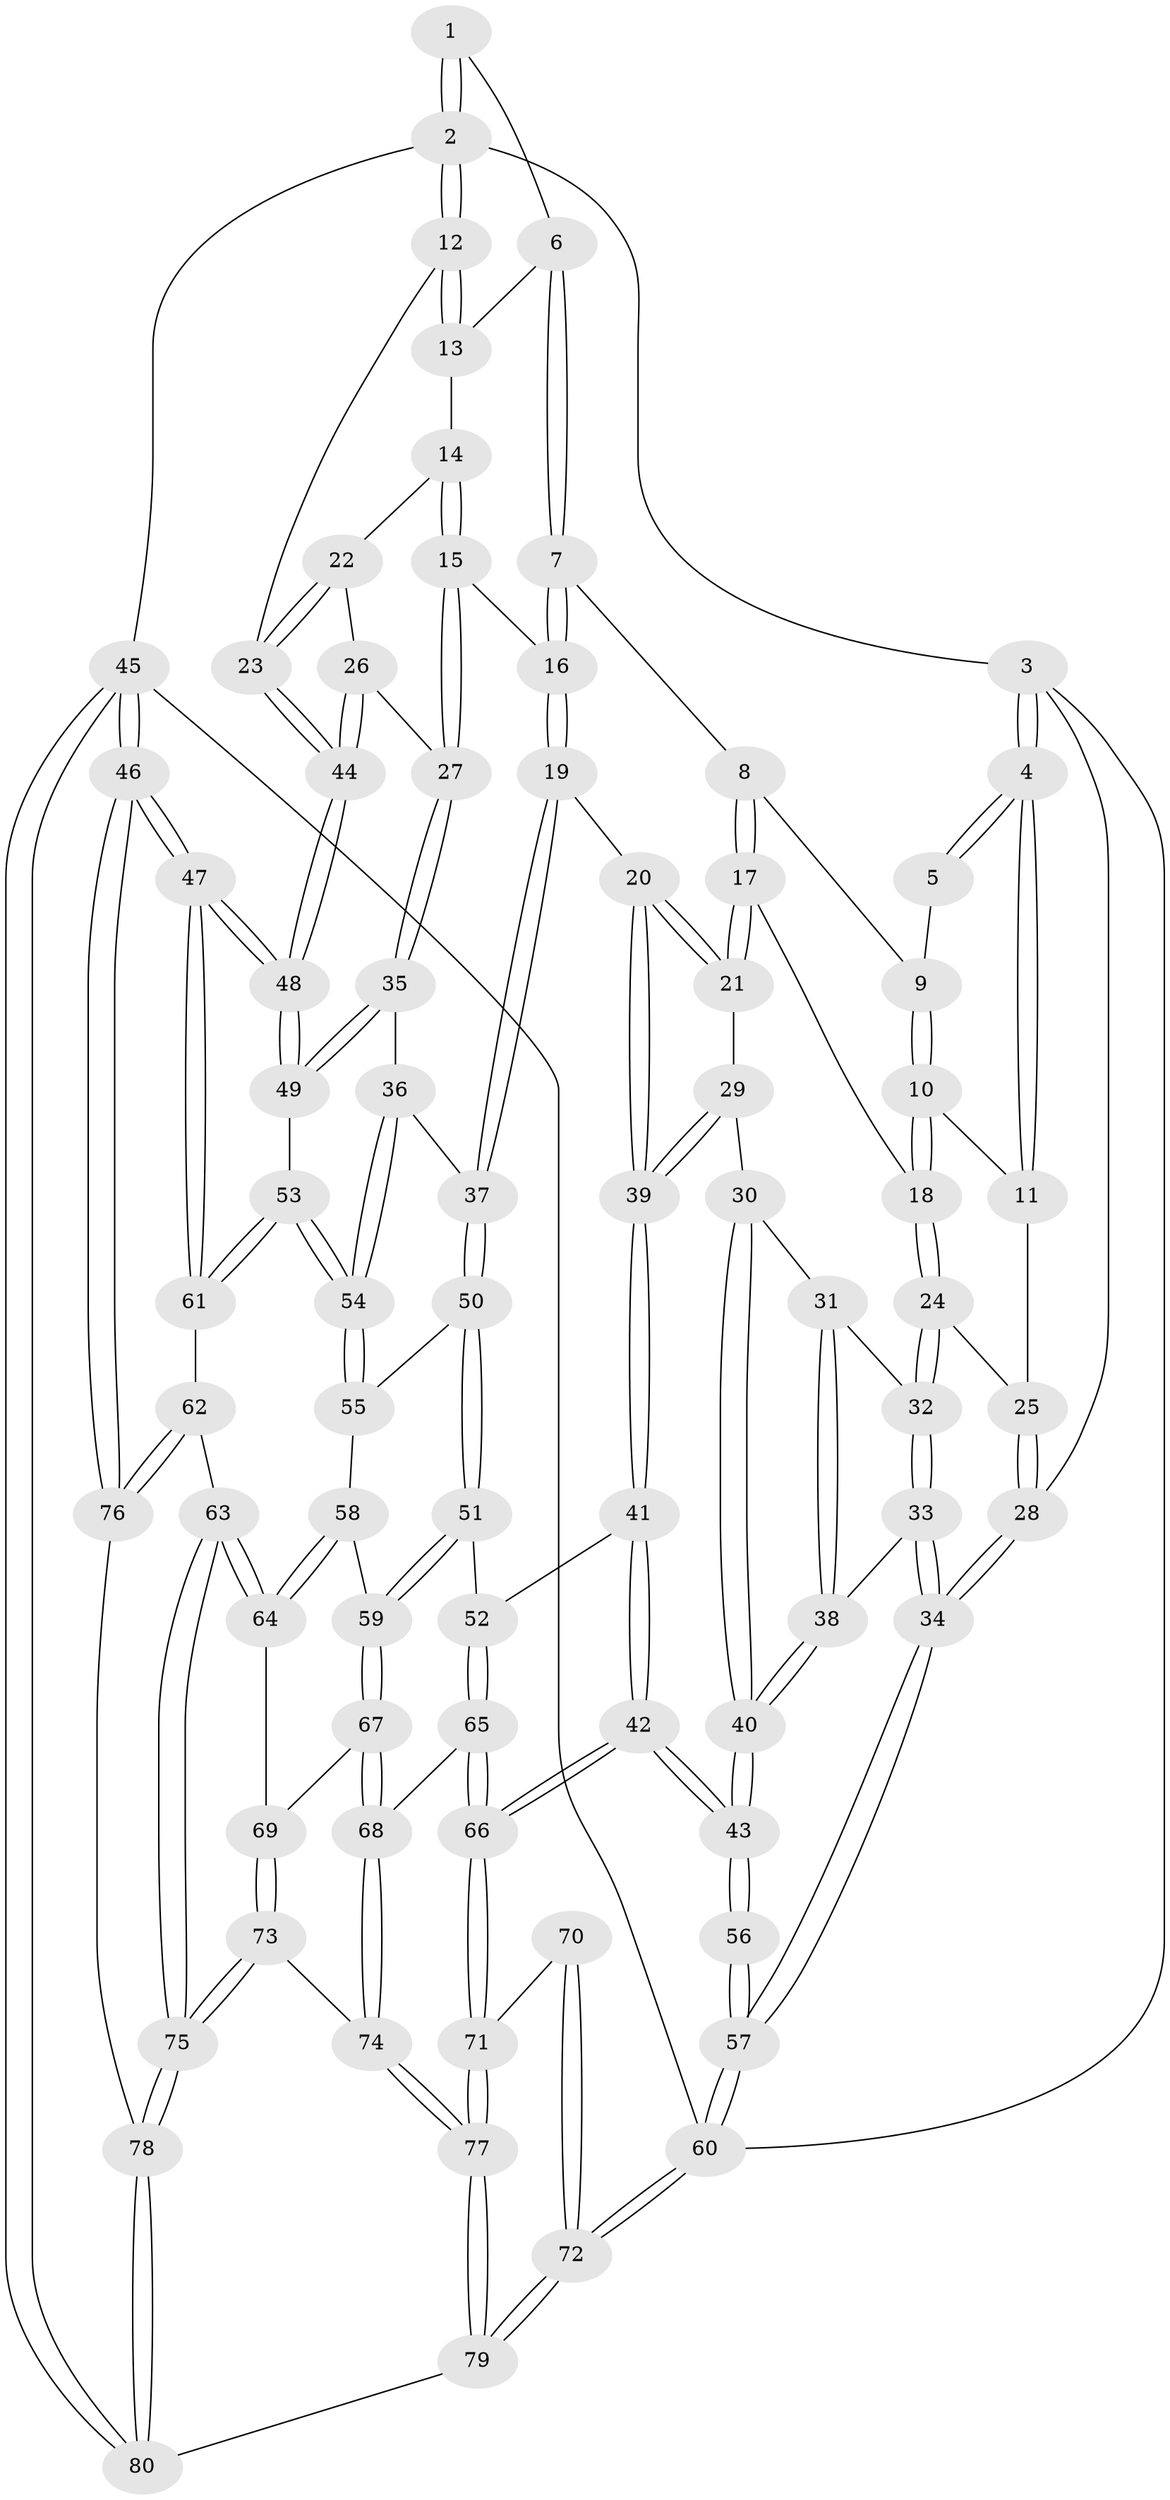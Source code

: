 // coarse degree distribution, {4: 0.4166666666666667, 5: 0.3333333333333333, 3: 0.14583333333333334, 6: 0.0625, 7: 0.020833333333333332, 2: 0.020833333333333332}
// Generated by graph-tools (version 1.1) at 2025/04/03/04/25 22:04:37]
// undirected, 80 vertices, 197 edges
graph export_dot {
graph [start="1"]
  node [color=gray90,style=filled];
  1 [pos="+0.8657487955115799+0"];
  2 [pos="+1+0"];
  3 [pos="+0+0"];
  4 [pos="+0+0"];
  5 [pos="+0.34322366714286634+0"];
  6 [pos="+0.691621815207337+0.155663936936284"];
  7 [pos="+0.6170371752383824+0.19537278765709343"];
  8 [pos="+0.47138916605673037+0.16127265983597538"];
  9 [pos="+0.3738955929341142+0.027855610104112513"];
  10 [pos="+0.21191697940543822+0.2805870226143827"];
  11 [pos="+0.13460191347507988+0.21068173399491866"];
  12 [pos="+1+0"];
  13 [pos="+0.7477224988793753+0.1984521197976417"];
  14 [pos="+0.8360571113629391+0.2898865756279932"];
  15 [pos="+0.7414521186313967+0.37900714863597496"];
  16 [pos="+0.6630915072363937+0.3997252509367233"];
  17 [pos="+0.45480030611294137+0.23534522569369964"];
  18 [pos="+0.20997988674096058+0.3377333817854862"];
  19 [pos="+0.628789489373802+0.4473639718522919"];
  20 [pos="+0.6238083537337333+0.4464398560077594"];
  21 [pos="+0.4464270477491703+0.3753109500312129"];
  22 [pos="+0.8696516490769562+0.2868871481123059"];
  23 [pos="+1+0.03224279076998495"];
  24 [pos="+0.20780531568197436+0.35005174490730995"];
  25 [pos="+0+0.3234830766091054"];
  26 [pos="+0.9038707231637402+0.47824358786618987"];
  27 [pos="+0.8743114475473179+0.49180123210573784"];
  28 [pos="+0+0.3143328299949314"];
  29 [pos="+0.35552654492559815+0.43822662118435884"];
  30 [pos="+0.3419000601430227+0.4384524332178864"];
  31 [pos="+0.2959760327815873+0.4187693689660285"];
  32 [pos="+0.22112826636532149+0.383014421408439"];
  33 [pos="+0.11269253566975933+0.5314669201502479"];
  34 [pos="+0+0.57866380111384"];
  35 [pos="+0.852352833754799+0.5246313730461591"];
  36 [pos="+0.7944193364809758+0.5484509479003558"];
  37 [pos="+0.641962577110487+0.5000324238648501"];
  38 [pos="+0.20377761715870157+0.6194353865714488"];
  39 [pos="+0.43048467948637903+0.5554665804003468"];
  40 [pos="+0.2570169814995255+0.6769861805846863"];
  41 [pos="+0.453661376988902+0.6755869902215467"];
  42 [pos="+0.2872030149689866+0.7475758200777259"];
  43 [pos="+0.2684924465613182+0.7100003638008232"];
  44 [pos="+1+0.4913901234189601"];
  45 [pos="+1+1"];
  46 [pos="+1+1"];
  47 [pos="+1+0.7397097327921615"];
  48 [pos="+1+0.6006252521115911"];
  49 [pos="+0.8927425901426421+0.6264447225135655"];
  50 [pos="+0.6162532832106818+0.6114507113934625"];
  51 [pos="+0.5147530005425367+0.6837912264301552"];
  52 [pos="+0.49520287699677706+0.6834847733970536"];
  53 [pos="+0.8265026255910963+0.7295532458043594"];
  54 [pos="+0.7768291721619386+0.6900873983053315"];
  55 [pos="+0.7099784109014851+0.6780545580129861"];
  56 [pos="+0+0.6319327101288592"];
  57 [pos="+0+0.5944571563517937"];
  58 [pos="+0.6767655865843534+0.7515578617281792"];
  59 [pos="+0.5528901395047993+0.743505441586957"];
  60 [pos="+0+1"];
  61 [pos="+0.843486405933146+0.7708405656062536"];
  62 [pos="+0.8291071343820196+0.8090883158786889"];
  63 [pos="+0.7416827543241041+0.8711136630982309"];
  64 [pos="+0.6778641011553103+0.8217067108699576"];
  65 [pos="+0.47682885538974495+0.8696668584918799"];
  66 [pos="+0.2686376895313615+0.8004843487645512"];
  67 [pos="+0.5741852563058741+0.7941204561618935"];
  68 [pos="+0.48496061121522105+0.8775593960922394"];
  69 [pos="+0.5903576064037506+0.8112758355839876"];
  70 [pos="+0.07618533266665581+0.7667194912235048"];
  71 [pos="+0.26086972469277253+0.8127101490651344"];
  72 [pos="+0+1"];
  73 [pos="+0.5750017489974322+0.9867190696279513"];
  74 [pos="+0.5027557932119386+0.9279231821304703"];
  75 [pos="+0.6578591598306507+1"];
  76 [pos="+0.9066899050346983+0.9169488955724189"];
  77 [pos="+0.23609459762171217+0.9750405272207738"];
  78 [pos="+0.6619813561964405+1"];
  79 [pos="+0.1204253622544462+1"];
  80 [pos="+0.6606028952328998+1"];
  1 -- 2;
  1 -- 2;
  1 -- 6;
  2 -- 3;
  2 -- 12;
  2 -- 12;
  2 -- 45;
  3 -- 4;
  3 -- 4;
  3 -- 28;
  3 -- 60;
  4 -- 5;
  4 -- 5;
  4 -- 11;
  4 -- 11;
  5 -- 9;
  6 -- 7;
  6 -- 7;
  6 -- 13;
  7 -- 8;
  7 -- 16;
  7 -- 16;
  8 -- 9;
  8 -- 17;
  8 -- 17;
  9 -- 10;
  9 -- 10;
  10 -- 11;
  10 -- 18;
  10 -- 18;
  11 -- 25;
  12 -- 13;
  12 -- 13;
  12 -- 23;
  13 -- 14;
  14 -- 15;
  14 -- 15;
  14 -- 22;
  15 -- 16;
  15 -- 27;
  15 -- 27;
  16 -- 19;
  16 -- 19;
  17 -- 18;
  17 -- 21;
  17 -- 21;
  18 -- 24;
  18 -- 24;
  19 -- 20;
  19 -- 37;
  19 -- 37;
  20 -- 21;
  20 -- 21;
  20 -- 39;
  20 -- 39;
  21 -- 29;
  22 -- 23;
  22 -- 23;
  22 -- 26;
  23 -- 44;
  23 -- 44;
  24 -- 25;
  24 -- 32;
  24 -- 32;
  25 -- 28;
  25 -- 28;
  26 -- 27;
  26 -- 44;
  26 -- 44;
  27 -- 35;
  27 -- 35;
  28 -- 34;
  28 -- 34;
  29 -- 30;
  29 -- 39;
  29 -- 39;
  30 -- 31;
  30 -- 40;
  30 -- 40;
  31 -- 32;
  31 -- 38;
  31 -- 38;
  32 -- 33;
  32 -- 33;
  33 -- 34;
  33 -- 34;
  33 -- 38;
  34 -- 57;
  34 -- 57;
  35 -- 36;
  35 -- 49;
  35 -- 49;
  36 -- 37;
  36 -- 54;
  36 -- 54;
  37 -- 50;
  37 -- 50;
  38 -- 40;
  38 -- 40;
  39 -- 41;
  39 -- 41;
  40 -- 43;
  40 -- 43;
  41 -- 42;
  41 -- 42;
  41 -- 52;
  42 -- 43;
  42 -- 43;
  42 -- 66;
  42 -- 66;
  43 -- 56;
  43 -- 56;
  44 -- 48;
  44 -- 48;
  45 -- 46;
  45 -- 46;
  45 -- 80;
  45 -- 80;
  45 -- 60;
  46 -- 47;
  46 -- 47;
  46 -- 76;
  46 -- 76;
  47 -- 48;
  47 -- 48;
  47 -- 61;
  47 -- 61;
  48 -- 49;
  48 -- 49;
  49 -- 53;
  50 -- 51;
  50 -- 51;
  50 -- 55;
  51 -- 52;
  51 -- 59;
  51 -- 59;
  52 -- 65;
  52 -- 65;
  53 -- 54;
  53 -- 54;
  53 -- 61;
  53 -- 61;
  54 -- 55;
  54 -- 55;
  55 -- 58;
  56 -- 57;
  56 -- 57;
  57 -- 60;
  57 -- 60;
  58 -- 59;
  58 -- 64;
  58 -- 64;
  59 -- 67;
  59 -- 67;
  60 -- 72;
  60 -- 72;
  61 -- 62;
  62 -- 63;
  62 -- 76;
  62 -- 76;
  63 -- 64;
  63 -- 64;
  63 -- 75;
  63 -- 75;
  64 -- 69;
  65 -- 66;
  65 -- 66;
  65 -- 68;
  66 -- 71;
  66 -- 71;
  67 -- 68;
  67 -- 68;
  67 -- 69;
  68 -- 74;
  68 -- 74;
  69 -- 73;
  69 -- 73;
  70 -- 71;
  70 -- 72;
  70 -- 72;
  71 -- 77;
  71 -- 77;
  72 -- 79;
  72 -- 79;
  73 -- 74;
  73 -- 75;
  73 -- 75;
  74 -- 77;
  74 -- 77;
  75 -- 78;
  75 -- 78;
  76 -- 78;
  77 -- 79;
  77 -- 79;
  78 -- 80;
  78 -- 80;
  79 -- 80;
}
